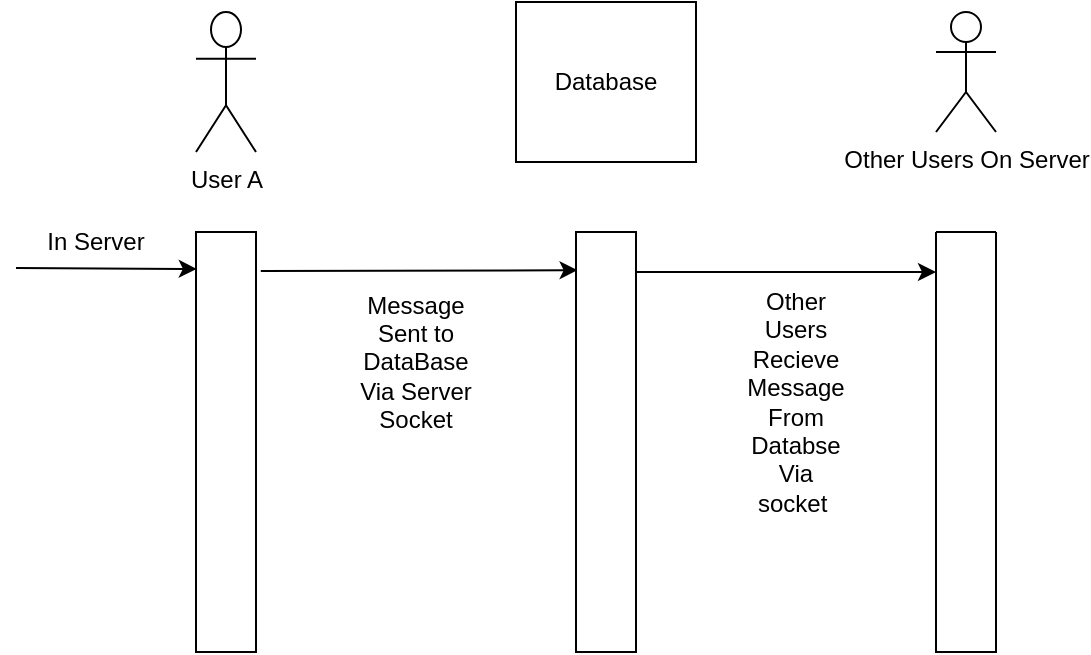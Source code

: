 <mxfile version="20.8.20" type="device"><diagram name="Page-1" id="zS0rDKZQ3gRfzHbm5fn9"><mxGraphModel dx="1050" dy="523" grid="1" gridSize="10" guides="1" tooltips="1" connect="1" arrows="1" fold="1" page="1" pageScale="1" pageWidth="850" pageHeight="1100" math="0" shadow="0"><root><mxCell id="0"/><mxCell id="1" parent="0"/><mxCell id="BD7QbdnXYV9IjxViYJJO-1" value="User A" style="shape=umlActor;verticalLabelPosition=bottom;verticalAlign=top;html=1;outlineConnect=0;" parent="1" vertex="1"><mxGeometry x="110" y="70" width="30" height="70" as="geometry"/></mxCell><mxCell id="BD7QbdnXYV9IjxViYJJO-3" value="" style="rounded=0;whiteSpace=wrap;html=1;" parent="1" vertex="1"><mxGeometry x="110" y="180" width="30" height="210" as="geometry"/></mxCell><mxCell id="BD7QbdnXYV9IjxViYJJO-4" value="" style="endArrow=classic;html=1;rounded=0;entryX=0.013;entryY=0.088;entryDx=0;entryDy=0;entryPerimeter=0;" parent="1" target="BD7QbdnXYV9IjxViYJJO-3" edge="1"><mxGeometry width="50" height="50" relative="1" as="geometry"><mxPoint x="20" y="198" as="sourcePoint"/><mxPoint x="100" y="198.75" as="targetPoint"/></mxGeometry></mxCell><mxCell id="BD7QbdnXYV9IjxViYJJO-6" value="In Server" style="text;html=1;strokeColor=none;fillColor=none;align=center;verticalAlign=middle;whiteSpace=wrap;rounded=0;" parent="1" vertex="1"><mxGeometry x="30" y="170" width="60" height="30" as="geometry"/></mxCell><mxCell id="BD7QbdnXYV9IjxViYJJO-9" value="" style="endArrow=classic;html=1;rounded=0;exitX=1.08;exitY=0.093;exitDx=0;exitDy=0;exitPerimeter=0;entryX=0.027;entryY=0.091;entryDx=0;entryDy=0;entryPerimeter=0;" parent="1" source="BD7QbdnXYV9IjxViYJJO-3" target="BD7QbdnXYV9IjxViYJJO-17" edge="1"><mxGeometry width="50" height="50" relative="1" as="geometry"><mxPoint x="400" y="320" as="sourcePoint"/><mxPoint x="290" y="200" as="targetPoint"/></mxGeometry></mxCell><mxCell id="BD7QbdnXYV9IjxViYJJO-10" value="Other Users On Server" style="shape=umlActor;verticalLabelPosition=bottom;verticalAlign=top;html=1;outlineConnect=0;" parent="1" vertex="1"><mxGeometry x="480" y="70" width="30" height="60" as="geometry"/></mxCell><mxCell id="BD7QbdnXYV9IjxViYJJO-12" value="" style="swimlane;startSize=0;" parent="1" vertex="1"><mxGeometry x="480" y="180" width="30" height="210" as="geometry"/></mxCell><mxCell id="BD7QbdnXYV9IjxViYJJO-13" value="Message Sent to DataBase Via Server Socket" style="text;html=1;strokeColor=none;fillColor=none;align=center;verticalAlign=middle;whiteSpace=wrap;rounded=0;" parent="1" vertex="1"><mxGeometry x="190" y="230" width="60" height="30" as="geometry"/></mxCell><mxCell id="BD7QbdnXYV9IjxViYJJO-17" value="" style="rounded=0;whiteSpace=wrap;html=1;" parent="1" vertex="1"><mxGeometry x="300" y="180" width="30" height="210" as="geometry"/></mxCell><mxCell id="BD7QbdnXYV9IjxViYJJO-19" value="Database" style="rounded=0;whiteSpace=wrap;html=1;" parent="1" vertex="1"><mxGeometry x="270" y="65" width="90" height="80" as="geometry"/></mxCell><mxCell id="BD7QbdnXYV9IjxViYJJO-26" value="" style="endArrow=classic;html=1;rounded=0;" parent="1" edge="1"><mxGeometry width="50" height="50" relative="1" as="geometry"><mxPoint x="330" y="200" as="sourcePoint"/><mxPoint x="480" y="200" as="targetPoint"/></mxGeometry></mxCell><mxCell id="BD7QbdnXYV9IjxViYJJO-27" value="Other Users Recieve Message&lt;br&gt;From Databse Via socket&amp;nbsp;" style="text;html=1;strokeColor=none;fillColor=none;align=center;verticalAlign=middle;whiteSpace=wrap;rounded=0;" parent="1" vertex="1"><mxGeometry x="380" y="250" width="60" height="30" as="geometry"/></mxCell></root></mxGraphModel></diagram></mxfile>
